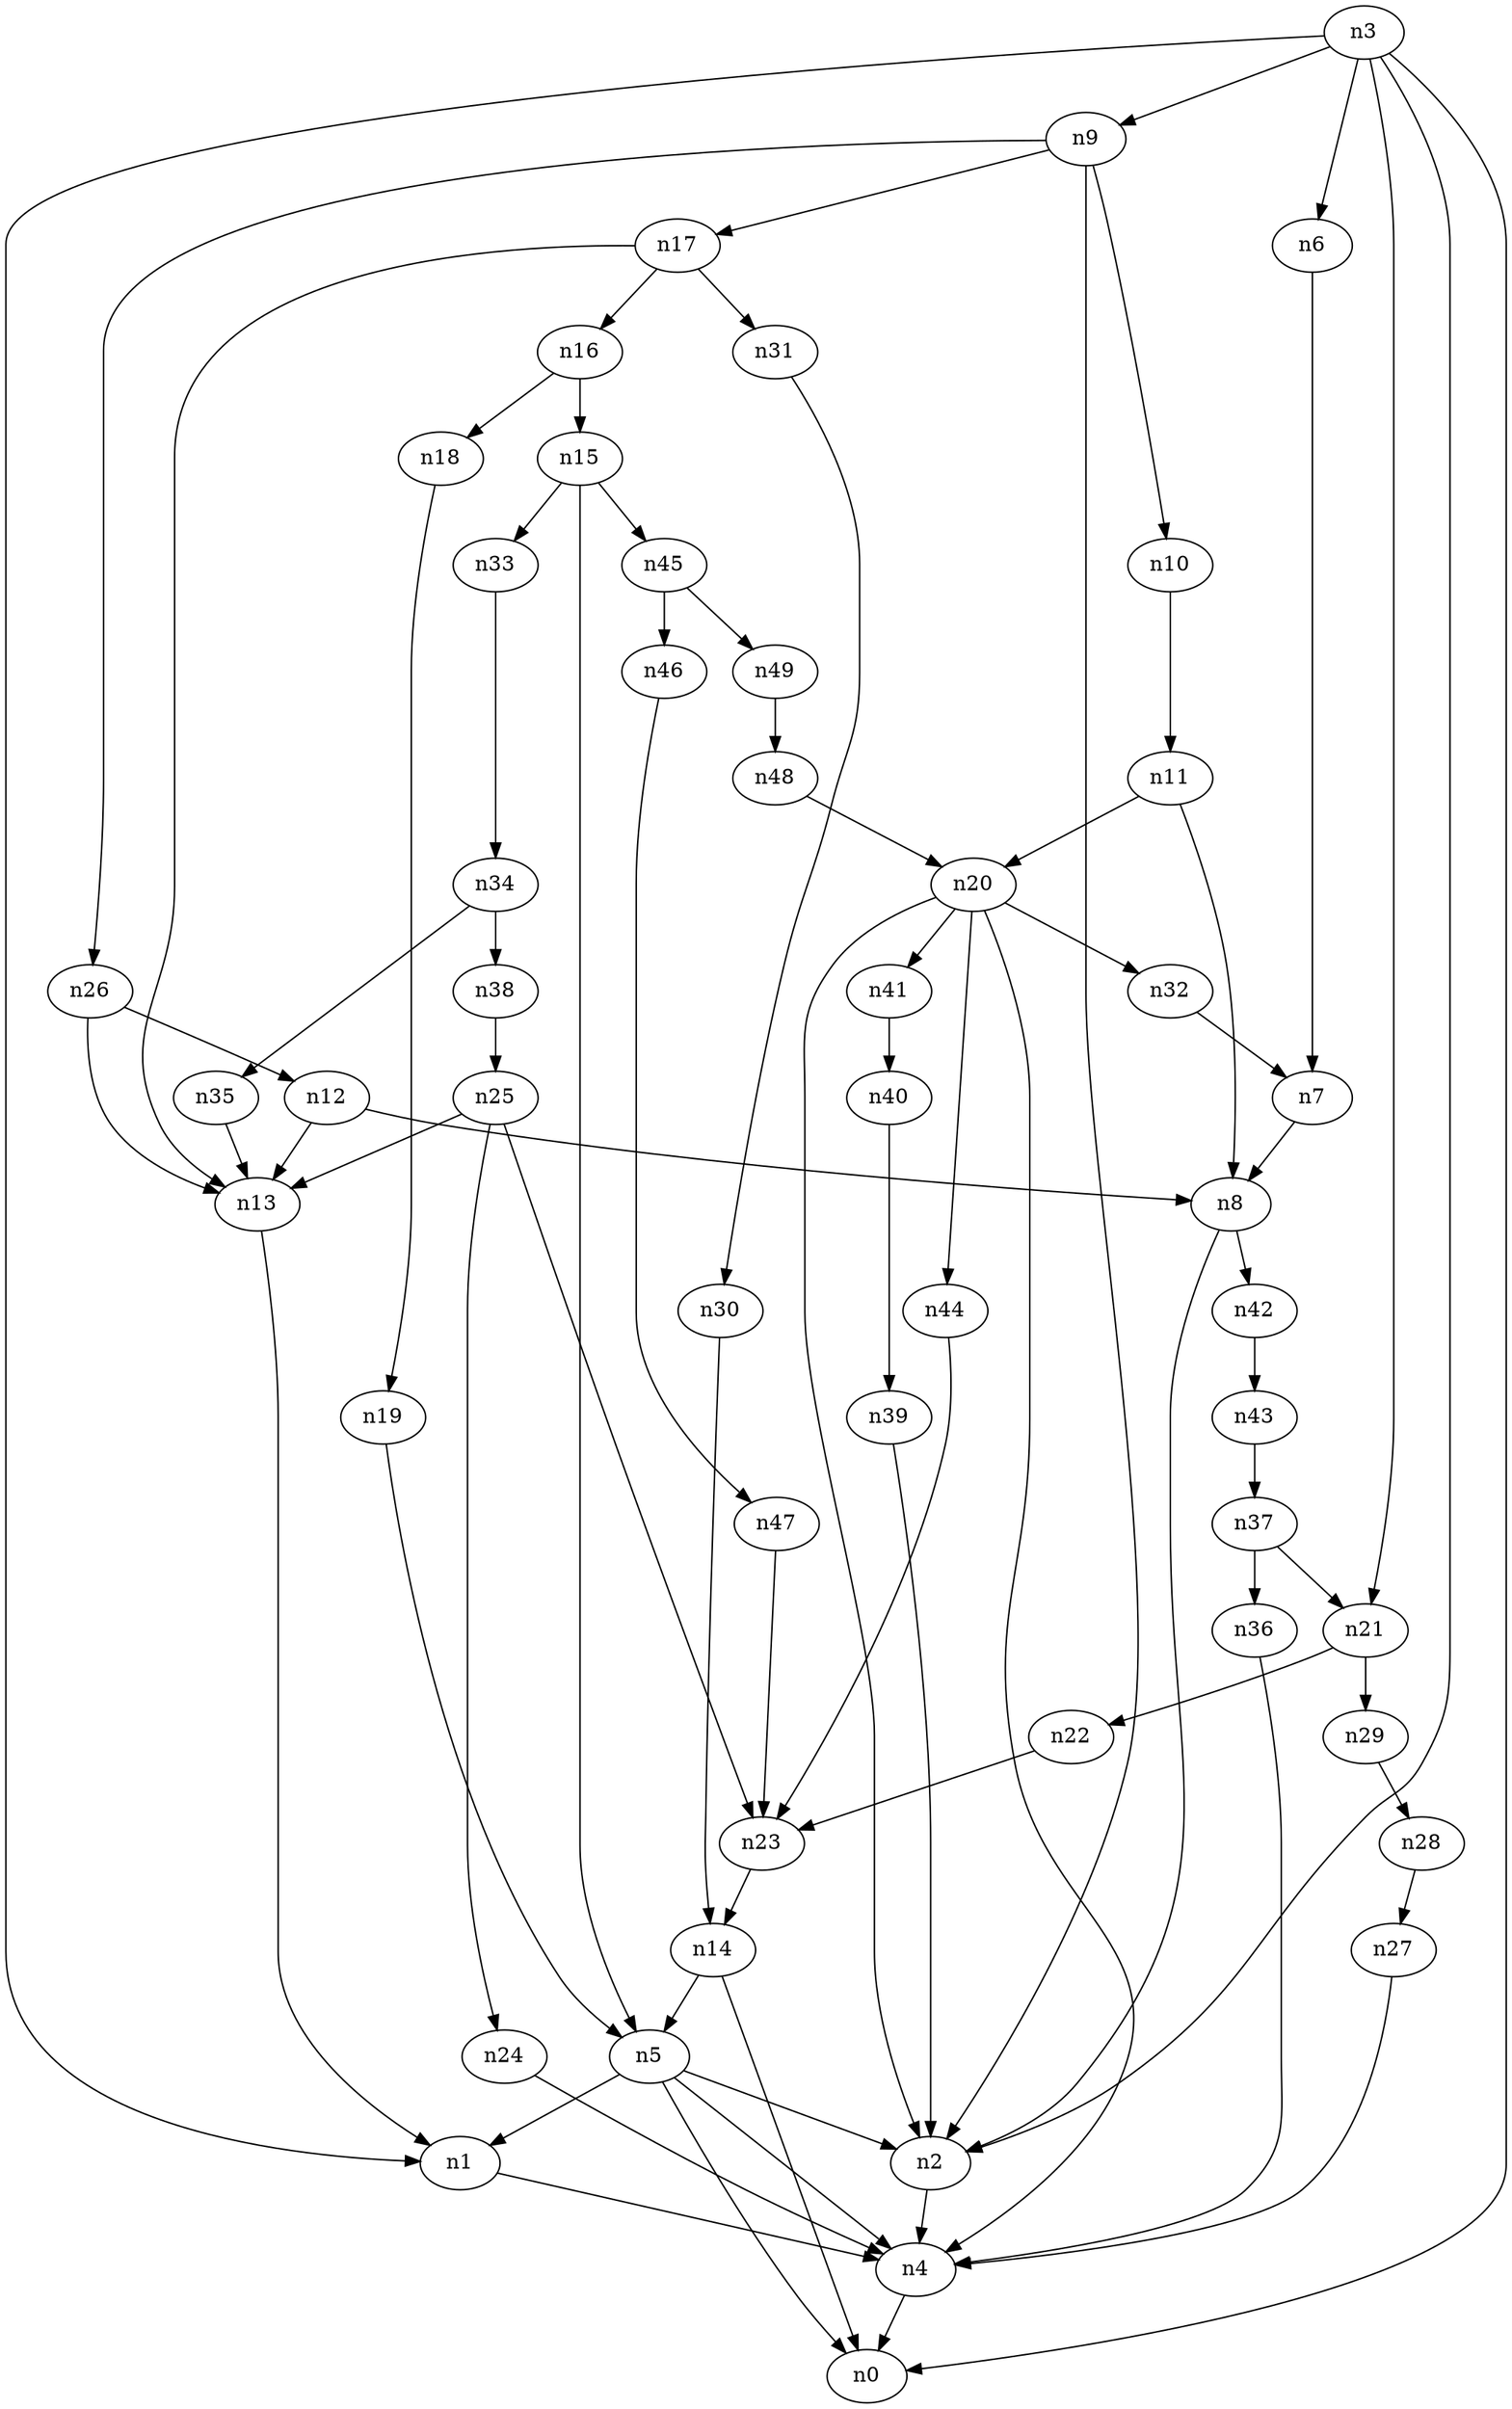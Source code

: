 digraph G {
	n1 -> n4	 [_graphml_id=e4];
	n2 -> n4	 [_graphml_id=e7];
	n3 -> n0	 [_graphml_id=e0];
	n3 -> n1	 [_graphml_id=e3];
	n3 -> n2	 [_graphml_id=e6];
	n3 -> n6	 [_graphml_id=e9];
	n3 -> n9	 [_graphml_id=e13];
	n3 -> n21	 [_graphml_id=e33];
	n4 -> n0	 [_graphml_id=e1];
	n5 -> n0	 [_graphml_id=e2];
	n5 -> n1	 [_graphml_id=e5];
	n5 -> n2	 [_graphml_id=e8];
	n5 -> n4	 [_graphml_id=e62];
	n6 -> n7	 [_graphml_id=e10];
	n7 -> n8	 [_graphml_id=e11];
	n8 -> n2	 [_graphml_id=e12];
	n8 -> n42	 [_graphml_id=e67];
	n9 -> n2	 [_graphml_id=e22];
	n9 -> n10	 [_graphml_id=e14];
	n9 -> n17	 [_graphml_id=e26];
	n9 -> n26	 [_graphml_id=e40];
	n10 -> n11	 [_graphml_id=e15];
	n11 -> n8	 [_graphml_id=e16];
	n11 -> n20	 [_graphml_id=e30];
	n12 -> n8	 [_graphml_id=e17];
	n12 -> n13	 [_graphml_id=e18];
	n13 -> n1	 [_graphml_id=e19];
	n14 -> n0	 [_graphml_id=e21];
	n14 -> n5	 [_graphml_id=e20];
	n15 -> n5	 [_graphml_id=e23];
	n15 -> n33	 [_graphml_id=e53];
	n15 -> n45	 [_graphml_id=e73];
	n16 -> n15	 [_graphml_id=e24];
	n16 -> n18	 [_graphml_id=e27];
	n17 -> n13	 [_graphml_id=e52];
	n17 -> n16	 [_graphml_id=e25];
	n17 -> n31	 [_graphml_id=e49];
	n18 -> n19	 [_graphml_id=e28];
	n19 -> n5	 [_graphml_id=e29];
	n20 -> n2	 [_graphml_id=e32];
	n20 -> n4	 [_graphml_id=e31];
	n20 -> n32	 [_graphml_id=e51];
	n20 -> n41	 [_graphml_id=e66];
	n20 -> n44	 [_graphml_id=e71];
	n21 -> n22	 [_graphml_id=e34];
	n21 -> n29	 [_graphml_id=e46];
	n22 -> n23	 [_graphml_id=e35];
	n23 -> n14	 [_graphml_id=e36];
	n24 -> n4	 [_graphml_id=e37];
	n25 -> n13	 [_graphml_id=e39];
	n25 -> n23	 [_graphml_id=e42];
	n25 -> n24	 [_graphml_id=e38];
	n26 -> n12	 [_graphml_id=e41];
	n26 -> n13	 [_graphml_id=e72];
	n27 -> n4	 [_graphml_id=e43];
	n28 -> n27	 [_graphml_id=e44];
	n29 -> n28	 [_graphml_id=e45];
	n30 -> n14	 [_graphml_id=e47];
	n31 -> n30	 [_graphml_id=e48];
	n32 -> n7	 [_graphml_id=e50];
	n33 -> n34	 [_graphml_id=e54];
	n34 -> n35	 [_graphml_id=e55];
	n34 -> n38	 [_graphml_id=e61];
	n35 -> n13	 [_graphml_id=e56];
	n36 -> n4	 [_graphml_id=e57];
	n37 -> n21	 [_graphml_id=e59];
	n37 -> n36	 [_graphml_id=e58];
	n38 -> n25	 [_graphml_id=e60];
	n39 -> n2	 [_graphml_id=e63];
	n40 -> n39	 [_graphml_id=e64];
	n41 -> n40	 [_graphml_id=e65];
	n42 -> n43	 [_graphml_id=e68];
	n43 -> n37	 [_graphml_id=e69];
	n44 -> n23	 [_graphml_id=e70];
	n45 -> n46	 [_graphml_id=e74];
	n45 -> n49	 [_graphml_id=e79];
	n46 -> n47	 [_graphml_id=e75];
	n47 -> n23	 [_graphml_id=e76];
	n48 -> n20	 [_graphml_id=e77];
	n49 -> n48	 [_graphml_id=e78];
}
